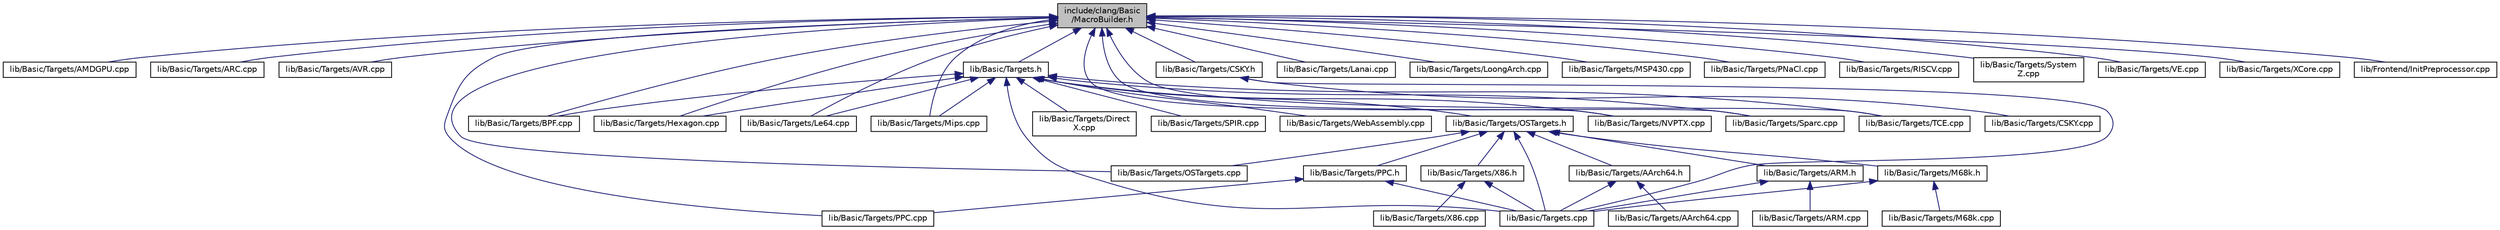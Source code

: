 digraph "include/clang/Basic/MacroBuilder.h"
{
 // LATEX_PDF_SIZE
  bgcolor="transparent";
  edge [fontname="Helvetica",fontsize="10",labelfontname="Helvetica",labelfontsize="10"];
  node [fontname="Helvetica",fontsize="10",shape=record];
  Node1 [label="include/clang/Basic\l/MacroBuilder.h",height=0.2,width=0.4,color="black", fillcolor="grey75", style="filled", fontcolor="black",tooltip=" "];
  Node1 -> Node2 [dir="back",color="midnightblue",fontsize="10",style="solid",fontname="Helvetica"];
  Node2 [label="lib/Basic/Targets/AMDGPU.cpp",height=0.2,width=0.4,color="black",URL="$Basic_2Targets_2AMDGPU_8cpp.html",tooltip=" "];
  Node1 -> Node3 [dir="back",color="midnightblue",fontsize="10",style="solid",fontname="Helvetica"];
  Node3 [label="lib/Basic/Targets/ARC.cpp",height=0.2,width=0.4,color="black",URL="$ARC_8cpp.html",tooltip=" "];
  Node1 -> Node4 [dir="back",color="midnightblue",fontsize="10",style="solid",fontname="Helvetica"];
  Node4 [label="lib/Basic/Targets/AVR.cpp",height=0.2,width=0.4,color="black",URL="$Basic_2Targets_2AVR_8cpp.html",tooltip=" "];
  Node1 -> Node5 [dir="back",color="midnightblue",fontsize="10",style="solid",fontname="Helvetica"];
  Node5 [label="lib/Basic/Targets/BPF.cpp",height=0.2,width=0.4,color="black",URL="$BPF_8cpp.html",tooltip=" "];
  Node1 -> Node6 [dir="back",color="midnightblue",fontsize="10",style="solid",fontname="Helvetica"];
  Node6 [label="lib/Basic/Targets/CSKY.h",height=0.2,width=0.4,color="black",URL="$Basic_2Targets_2CSKY_8h.html",tooltip=" "];
  Node6 -> Node7 [dir="back",color="midnightblue",fontsize="10",style="solid",fontname="Helvetica"];
  Node7 [label="lib/Basic/Targets/CSKY.cpp",height=0.2,width=0.4,color="black",URL="$Basic_2Targets_2CSKY_8cpp.html",tooltip=" "];
  Node6 -> Node8 [dir="back",color="midnightblue",fontsize="10",style="solid",fontname="Helvetica"];
  Node8 [label="lib/Basic/Targets.cpp",height=0.2,width=0.4,color="black",URL="$Targets_8cpp.html",tooltip=" "];
  Node1 -> Node9 [dir="back",color="midnightblue",fontsize="10",style="solid",fontname="Helvetica"];
  Node9 [label="lib/Basic/Targets/Hexagon.cpp",height=0.2,width=0.4,color="black",URL="$Basic_2Targets_2Hexagon_8cpp.html",tooltip=" "];
  Node1 -> Node10 [dir="back",color="midnightblue",fontsize="10",style="solid",fontname="Helvetica"];
  Node10 [label="lib/Basic/Targets/Lanai.cpp",height=0.2,width=0.4,color="black",URL="$Lanai_8cpp.html",tooltip=" "];
  Node1 -> Node11 [dir="back",color="midnightblue",fontsize="10",style="solid",fontname="Helvetica"];
  Node11 [label="lib/Basic/Targets/Le64.cpp",height=0.2,width=0.4,color="black",URL="$Le64_8cpp.html",tooltip=" "];
  Node1 -> Node12 [dir="back",color="midnightblue",fontsize="10",style="solid",fontname="Helvetica"];
  Node12 [label="lib/Basic/Targets/LoongArch.cpp",height=0.2,width=0.4,color="black",URL="$Basic_2Targets_2LoongArch_8cpp.html",tooltip=" "];
  Node1 -> Node13 [dir="back",color="midnightblue",fontsize="10",style="solid",fontname="Helvetica"];
  Node13 [label="lib/Basic/Targets/Mips.cpp",height=0.2,width=0.4,color="black",URL="$Basic_2Targets_2Mips_8cpp.html",tooltip=" "];
  Node1 -> Node14 [dir="back",color="midnightblue",fontsize="10",style="solid",fontname="Helvetica"];
  Node14 [label="lib/Basic/Targets/MSP430.cpp",height=0.2,width=0.4,color="black",URL="$Basic_2Targets_2MSP430_8cpp.html",tooltip=" "];
  Node1 -> Node15 [dir="back",color="midnightblue",fontsize="10",style="solid",fontname="Helvetica"];
  Node15 [label="lib/Basic/Targets/NVPTX.cpp",height=0.2,width=0.4,color="black",URL="$NVPTX_8cpp.html",tooltip=" "];
  Node1 -> Node16 [dir="back",color="midnightblue",fontsize="10",style="solid",fontname="Helvetica"];
  Node16 [label="lib/Basic/Targets/OSTargets.cpp",height=0.2,width=0.4,color="black",URL="$OSTargets_8cpp.html",tooltip=" "];
  Node1 -> Node17 [dir="back",color="midnightblue",fontsize="10",style="solid",fontname="Helvetica"];
  Node17 [label="lib/Basic/Targets/PNaCl.cpp",height=0.2,width=0.4,color="black",URL="$PNaCl_8cpp.html",tooltip=" "];
  Node1 -> Node18 [dir="back",color="midnightblue",fontsize="10",style="solid",fontname="Helvetica"];
  Node18 [label="lib/Basic/Targets/PPC.cpp",height=0.2,width=0.4,color="black",URL="$Basic_2Targets_2PPC_8cpp.html",tooltip=" "];
  Node1 -> Node19 [dir="back",color="midnightblue",fontsize="10",style="solid",fontname="Helvetica"];
  Node19 [label="lib/Basic/Targets/RISCV.cpp",height=0.2,width=0.4,color="black",URL="$Basic_2Targets_2RISCV_8cpp.html",tooltip=" "];
  Node1 -> Node20 [dir="back",color="midnightblue",fontsize="10",style="solid",fontname="Helvetica"];
  Node20 [label="lib/Basic/Targets/Sparc.cpp",height=0.2,width=0.4,color="black",URL="$Basic_2Targets_2Sparc_8cpp.html",tooltip=" "];
  Node1 -> Node21 [dir="back",color="midnightblue",fontsize="10",style="solid",fontname="Helvetica"];
  Node21 [label="lib/Basic/Targets/System\lZ.cpp",height=0.2,width=0.4,color="black",URL="$Basic_2Targets_2SystemZ_8cpp.html",tooltip=" "];
  Node1 -> Node22 [dir="back",color="midnightblue",fontsize="10",style="solid",fontname="Helvetica"];
  Node22 [label="lib/Basic/Targets/TCE.cpp",height=0.2,width=0.4,color="black",URL="$Basic_2Targets_2TCE_8cpp.html",tooltip=" "];
  Node1 -> Node23 [dir="back",color="midnightblue",fontsize="10",style="solid",fontname="Helvetica"];
  Node23 [label="lib/Basic/Targets/VE.cpp",height=0.2,width=0.4,color="black",URL="$Basic_2Targets_2VE_8cpp.html",tooltip=" "];
  Node1 -> Node24 [dir="back",color="midnightblue",fontsize="10",style="solid",fontname="Helvetica"];
  Node24 [label="lib/Basic/Targets/XCore.cpp",height=0.2,width=0.4,color="black",URL="$Basic_2Targets_2XCore_8cpp.html",tooltip=" "];
  Node1 -> Node25 [dir="back",color="midnightblue",fontsize="10",style="solid",fontname="Helvetica"];
  Node25 [label="lib/Basic/Targets.h",height=0.2,width=0.4,color="black",URL="$Targets_8h.html",tooltip=" "];
  Node25 -> Node26 [dir="back",color="midnightblue",fontsize="10",style="solid",fontname="Helvetica"];
  Node26 [label="lib/Basic/Targets/OSTargets.h",height=0.2,width=0.4,color="black",URL="$OSTargets_8h.html",tooltip=" "];
  Node26 -> Node27 [dir="back",color="midnightblue",fontsize="10",style="solid",fontname="Helvetica"];
  Node27 [label="lib/Basic/Targets/AArch64.h",height=0.2,width=0.4,color="black",URL="$Basic_2Targets_2AArch64_8h.html",tooltip=" "];
  Node27 -> Node28 [dir="back",color="midnightblue",fontsize="10",style="solid",fontname="Helvetica"];
  Node28 [label="lib/Basic/Targets/AArch64.cpp",height=0.2,width=0.4,color="black",URL="$Basic_2Targets_2AArch64_8cpp.html",tooltip=" "];
  Node27 -> Node8 [dir="back",color="midnightblue",fontsize="10",style="solid",fontname="Helvetica"];
  Node26 -> Node29 [dir="back",color="midnightblue",fontsize="10",style="solid",fontname="Helvetica"];
  Node29 [label="lib/Basic/Targets/ARM.h",height=0.2,width=0.4,color="black",URL="$Basic_2Targets_2ARM_8h.html",tooltip=" "];
  Node29 -> Node30 [dir="back",color="midnightblue",fontsize="10",style="solid",fontname="Helvetica"];
  Node30 [label="lib/Basic/Targets/ARM.cpp",height=0.2,width=0.4,color="black",URL="$Basic_2Targets_2ARM_8cpp.html",tooltip=" "];
  Node29 -> Node8 [dir="back",color="midnightblue",fontsize="10",style="solid",fontname="Helvetica"];
  Node26 -> Node31 [dir="back",color="midnightblue",fontsize="10",style="solid",fontname="Helvetica"];
  Node31 [label="lib/Basic/Targets/M68k.h",height=0.2,width=0.4,color="black",URL="$Basic_2Targets_2M68k_8h.html",tooltip=" "];
  Node31 -> Node32 [dir="back",color="midnightblue",fontsize="10",style="solid",fontname="Helvetica"];
  Node32 [label="lib/Basic/Targets/M68k.cpp",height=0.2,width=0.4,color="black",URL="$Basic_2Targets_2M68k_8cpp.html",tooltip=" "];
  Node31 -> Node8 [dir="back",color="midnightblue",fontsize="10",style="solid",fontname="Helvetica"];
  Node26 -> Node16 [dir="back",color="midnightblue",fontsize="10",style="solid",fontname="Helvetica"];
  Node26 -> Node33 [dir="back",color="midnightblue",fontsize="10",style="solid",fontname="Helvetica"];
  Node33 [label="lib/Basic/Targets/PPC.h",height=0.2,width=0.4,color="black",URL="$Basic_2Targets_2PPC_8h.html",tooltip=" "];
  Node33 -> Node18 [dir="back",color="midnightblue",fontsize="10",style="solid",fontname="Helvetica"];
  Node33 -> Node8 [dir="back",color="midnightblue",fontsize="10",style="solid",fontname="Helvetica"];
  Node26 -> Node34 [dir="back",color="midnightblue",fontsize="10",style="solid",fontname="Helvetica"];
  Node34 [label="lib/Basic/Targets/X86.h",height=0.2,width=0.4,color="black",URL="$Basic_2Targets_2X86_8h.html",tooltip=" "];
  Node34 -> Node35 [dir="back",color="midnightblue",fontsize="10",style="solid",fontname="Helvetica"];
  Node35 [label="lib/Basic/Targets/X86.cpp",height=0.2,width=0.4,color="black",URL="$Basic_2Targets_2X86_8cpp.html",tooltip=" "];
  Node34 -> Node8 [dir="back",color="midnightblue",fontsize="10",style="solid",fontname="Helvetica"];
  Node26 -> Node8 [dir="back",color="midnightblue",fontsize="10",style="solid",fontname="Helvetica"];
  Node25 -> Node5 [dir="back",color="midnightblue",fontsize="10",style="solid",fontname="Helvetica"];
  Node25 -> Node36 [dir="back",color="midnightblue",fontsize="10",style="solid",fontname="Helvetica"];
  Node36 [label="lib/Basic/Targets/Direct\lX.cpp",height=0.2,width=0.4,color="black",URL="$DirectX_8cpp.html",tooltip=" "];
  Node25 -> Node9 [dir="back",color="midnightblue",fontsize="10",style="solid",fontname="Helvetica"];
  Node25 -> Node11 [dir="back",color="midnightblue",fontsize="10",style="solid",fontname="Helvetica"];
  Node25 -> Node13 [dir="back",color="midnightblue",fontsize="10",style="solid",fontname="Helvetica"];
  Node25 -> Node15 [dir="back",color="midnightblue",fontsize="10",style="solid",fontname="Helvetica"];
  Node25 -> Node20 [dir="back",color="midnightblue",fontsize="10",style="solid",fontname="Helvetica"];
  Node25 -> Node37 [dir="back",color="midnightblue",fontsize="10",style="solid",fontname="Helvetica"];
  Node37 [label="lib/Basic/Targets/SPIR.cpp",height=0.2,width=0.4,color="black",URL="$SPIR_8cpp.html",tooltip=" "];
  Node25 -> Node22 [dir="back",color="midnightblue",fontsize="10",style="solid",fontname="Helvetica"];
  Node25 -> Node38 [dir="back",color="midnightblue",fontsize="10",style="solid",fontname="Helvetica"];
  Node38 [label="lib/Basic/Targets/WebAssembly.cpp",height=0.2,width=0.4,color="black",URL="$Basic_2Targets_2WebAssembly_8cpp.html",tooltip=" "];
  Node25 -> Node8 [dir="back",color="midnightblue",fontsize="10",style="solid",fontname="Helvetica"];
  Node1 -> Node39 [dir="back",color="midnightblue",fontsize="10",style="solid",fontname="Helvetica"];
  Node39 [label="lib/Frontend/InitPreprocessor.cpp",height=0.2,width=0.4,color="black",URL="$InitPreprocessor_8cpp.html",tooltip=" "];
}
